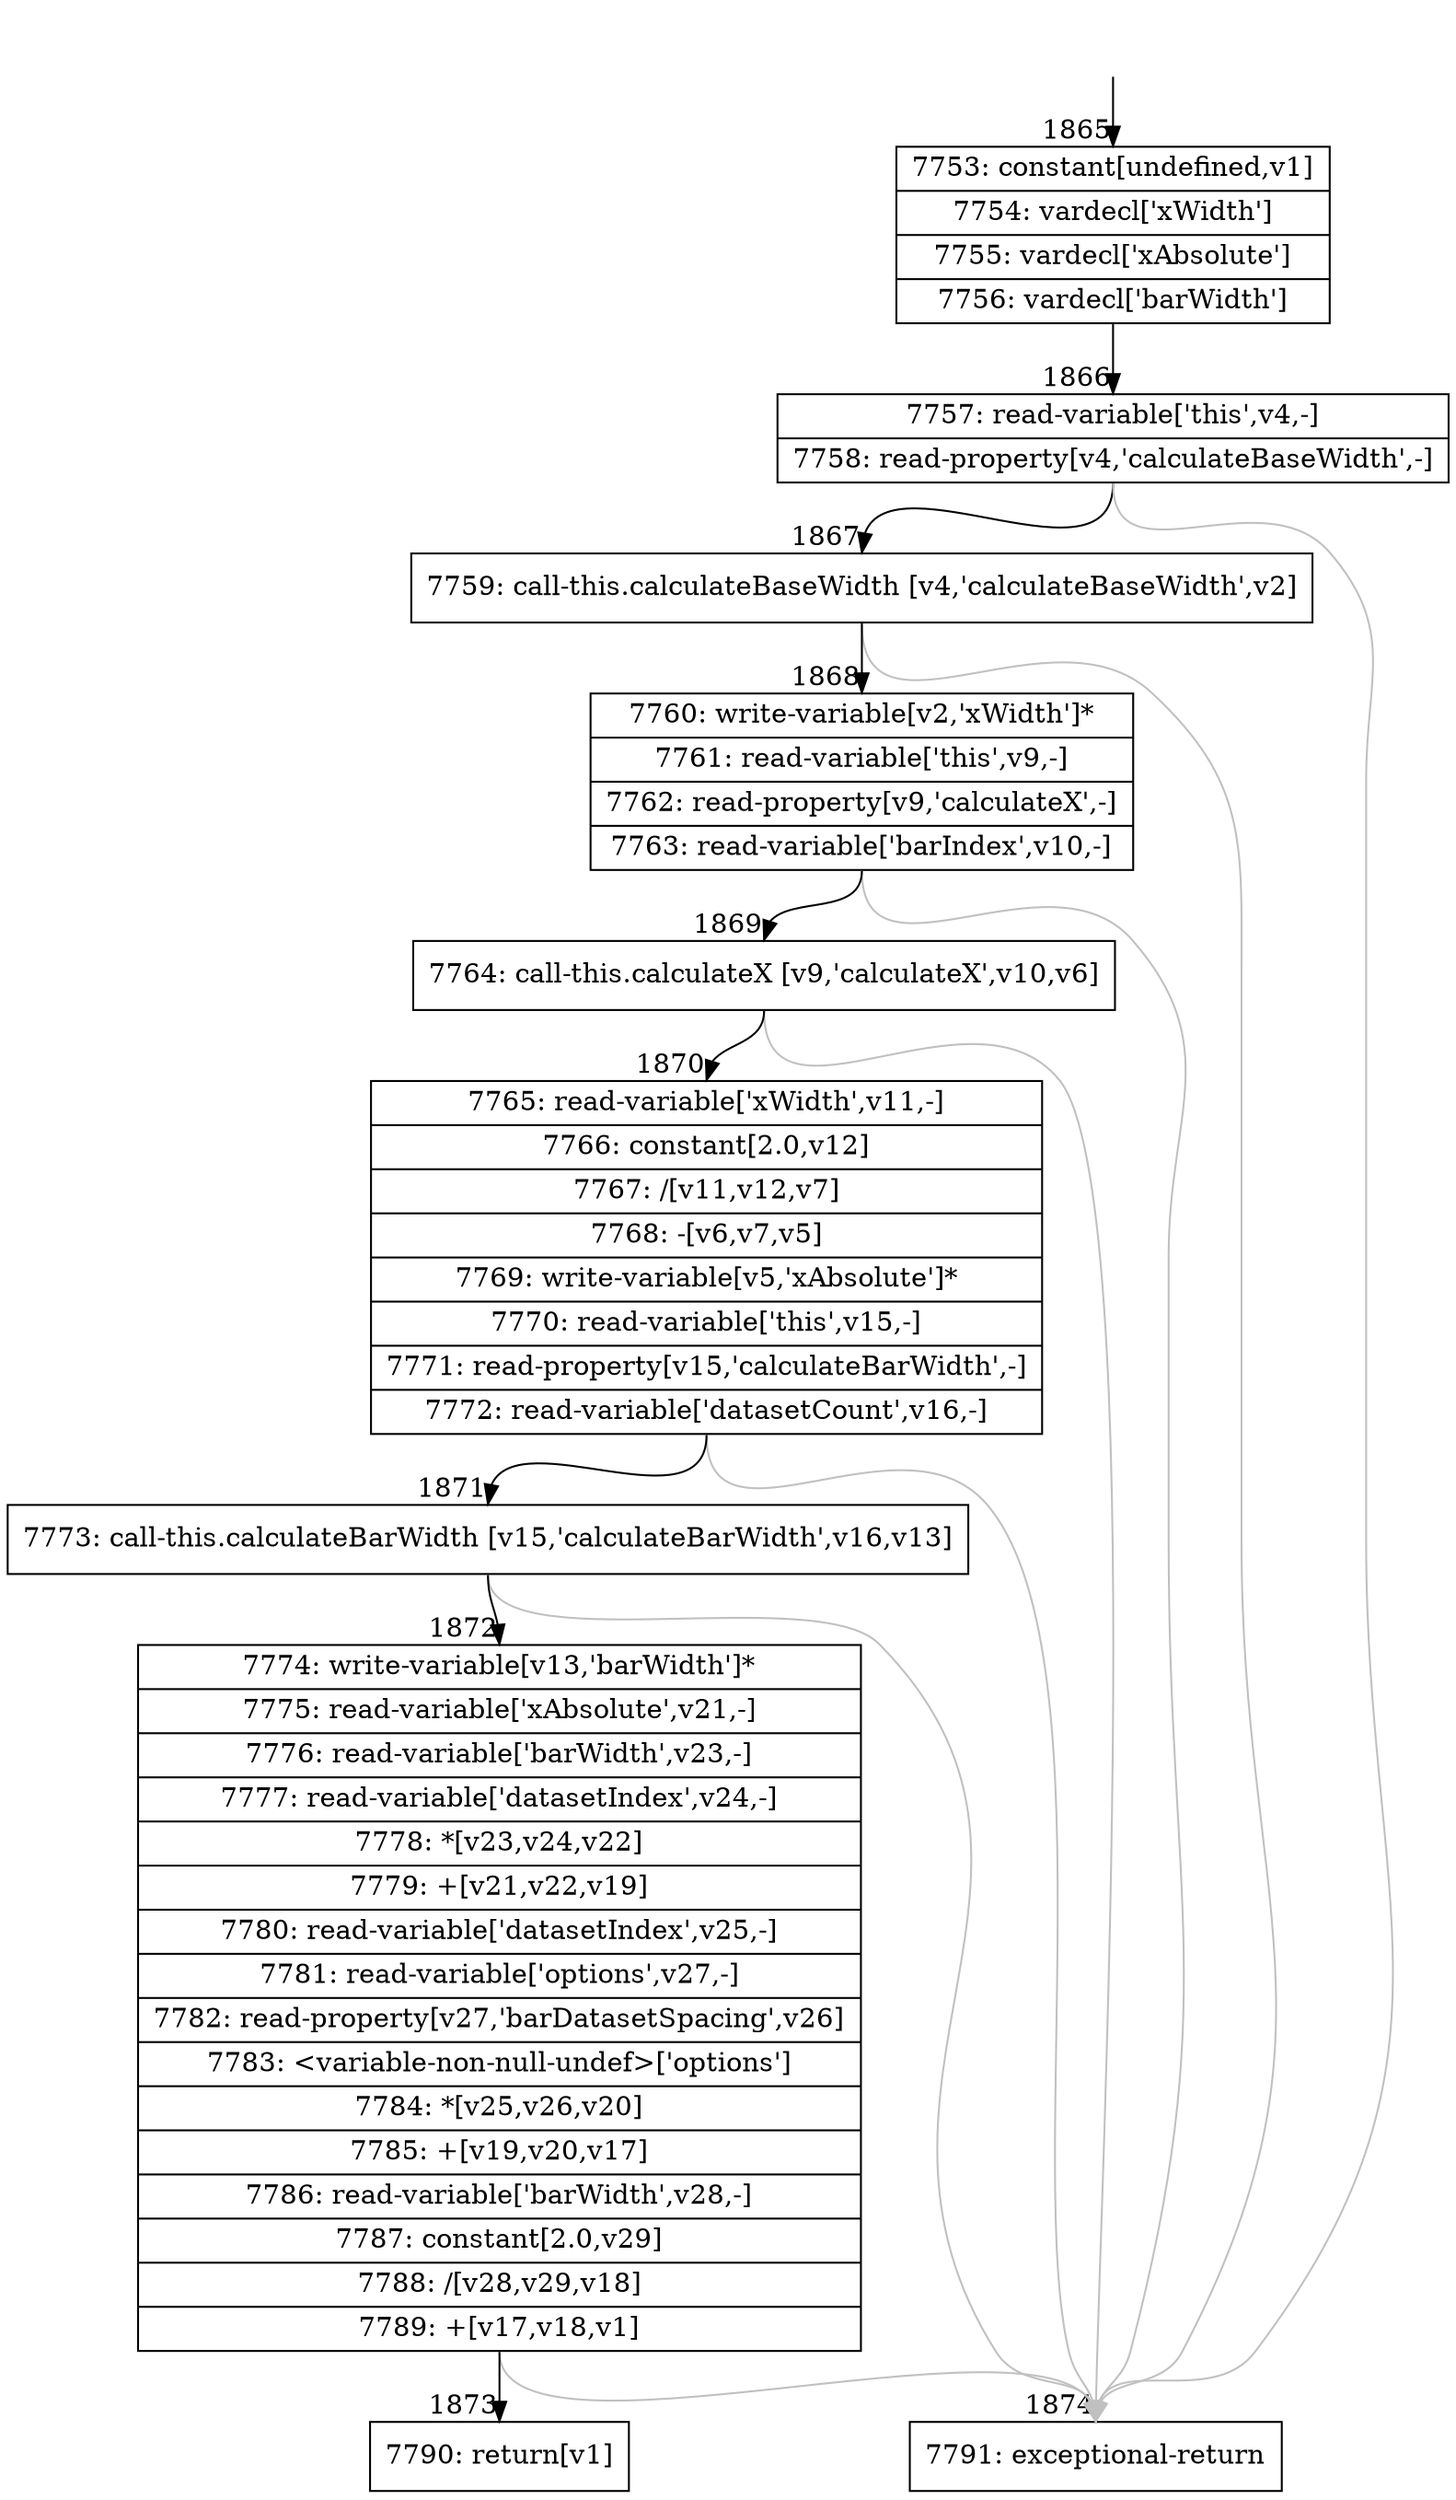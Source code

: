 digraph {
rankdir="TD"
BB_entry168[shape=none,label=""];
BB_entry168 -> BB1865 [tailport=s, headport=n, headlabel="    1865"]
BB1865 [shape=record label="{7753: constant[undefined,v1]|7754: vardecl['xWidth']|7755: vardecl['xAbsolute']|7756: vardecl['barWidth']}" ] 
BB1865 -> BB1866 [tailport=s, headport=n, headlabel="      1866"]
BB1866 [shape=record label="{7757: read-variable['this',v4,-]|7758: read-property[v4,'calculateBaseWidth',-]}" ] 
BB1866 -> BB1867 [tailport=s, headport=n, headlabel="      1867"]
BB1866 -> BB1874 [tailport=s, headport=n, color=gray, headlabel="      1874"]
BB1867 [shape=record label="{7759: call-this.calculateBaseWidth [v4,'calculateBaseWidth',v2]}" ] 
BB1867 -> BB1868 [tailport=s, headport=n, headlabel="      1868"]
BB1867 -> BB1874 [tailport=s, headport=n, color=gray]
BB1868 [shape=record label="{7760: write-variable[v2,'xWidth']*|7761: read-variable['this',v9,-]|7762: read-property[v9,'calculateX',-]|7763: read-variable['barIndex',v10,-]}" ] 
BB1868 -> BB1869 [tailport=s, headport=n, headlabel="      1869"]
BB1868 -> BB1874 [tailport=s, headport=n, color=gray]
BB1869 [shape=record label="{7764: call-this.calculateX [v9,'calculateX',v10,v6]}" ] 
BB1869 -> BB1870 [tailport=s, headport=n, headlabel="      1870"]
BB1869 -> BB1874 [tailport=s, headport=n, color=gray]
BB1870 [shape=record label="{7765: read-variable['xWidth',v11,-]|7766: constant[2.0,v12]|7767: /[v11,v12,v7]|7768: -[v6,v7,v5]|7769: write-variable[v5,'xAbsolute']*|7770: read-variable['this',v15,-]|7771: read-property[v15,'calculateBarWidth',-]|7772: read-variable['datasetCount',v16,-]}" ] 
BB1870 -> BB1871 [tailport=s, headport=n, headlabel="      1871"]
BB1870 -> BB1874 [tailport=s, headport=n, color=gray]
BB1871 [shape=record label="{7773: call-this.calculateBarWidth [v15,'calculateBarWidth',v16,v13]}" ] 
BB1871 -> BB1872 [tailport=s, headport=n, headlabel="      1872"]
BB1871 -> BB1874 [tailport=s, headport=n, color=gray]
BB1872 [shape=record label="{7774: write-variable[v13,'barWidth']*|7775: read-variable['xAbsolute',v21,-]|7776: read-variable['barWidth',v23,-]|7777: read-variable['datasetIndex',v24,-]|7778: *[v23,v24,v22]|7779: +[v21,v22,v19]|7780: read-variable['datasetIndex',v25,-]|7781: read-variable['options',v27,-]|7782: read-property[v27,'barDatasetSpacing',v26]|7783: \<variable-non-null-undef\>['options']|7784: *[v25,v26,v20]|7785: +[v19,v20,v17]|7786: read-variable['barWidth',v28,-]|7787: constant[2.0,v29]|7788: /[v28,v29,v18]|7789: +[v17,v18,v1]}" ] 
BB1872 -> BB1873 [tailport=s, headport=n, headlabel="      1873"]
BB1872 -> BB1874 [tailport=s, headport=n, color=gray]
BB1873 [shape=record label="{7790: return[v1]}" ] 
BB1874 [shape=record label="{7791: exceptional-return}" ] 
//#$~ 2084
}
